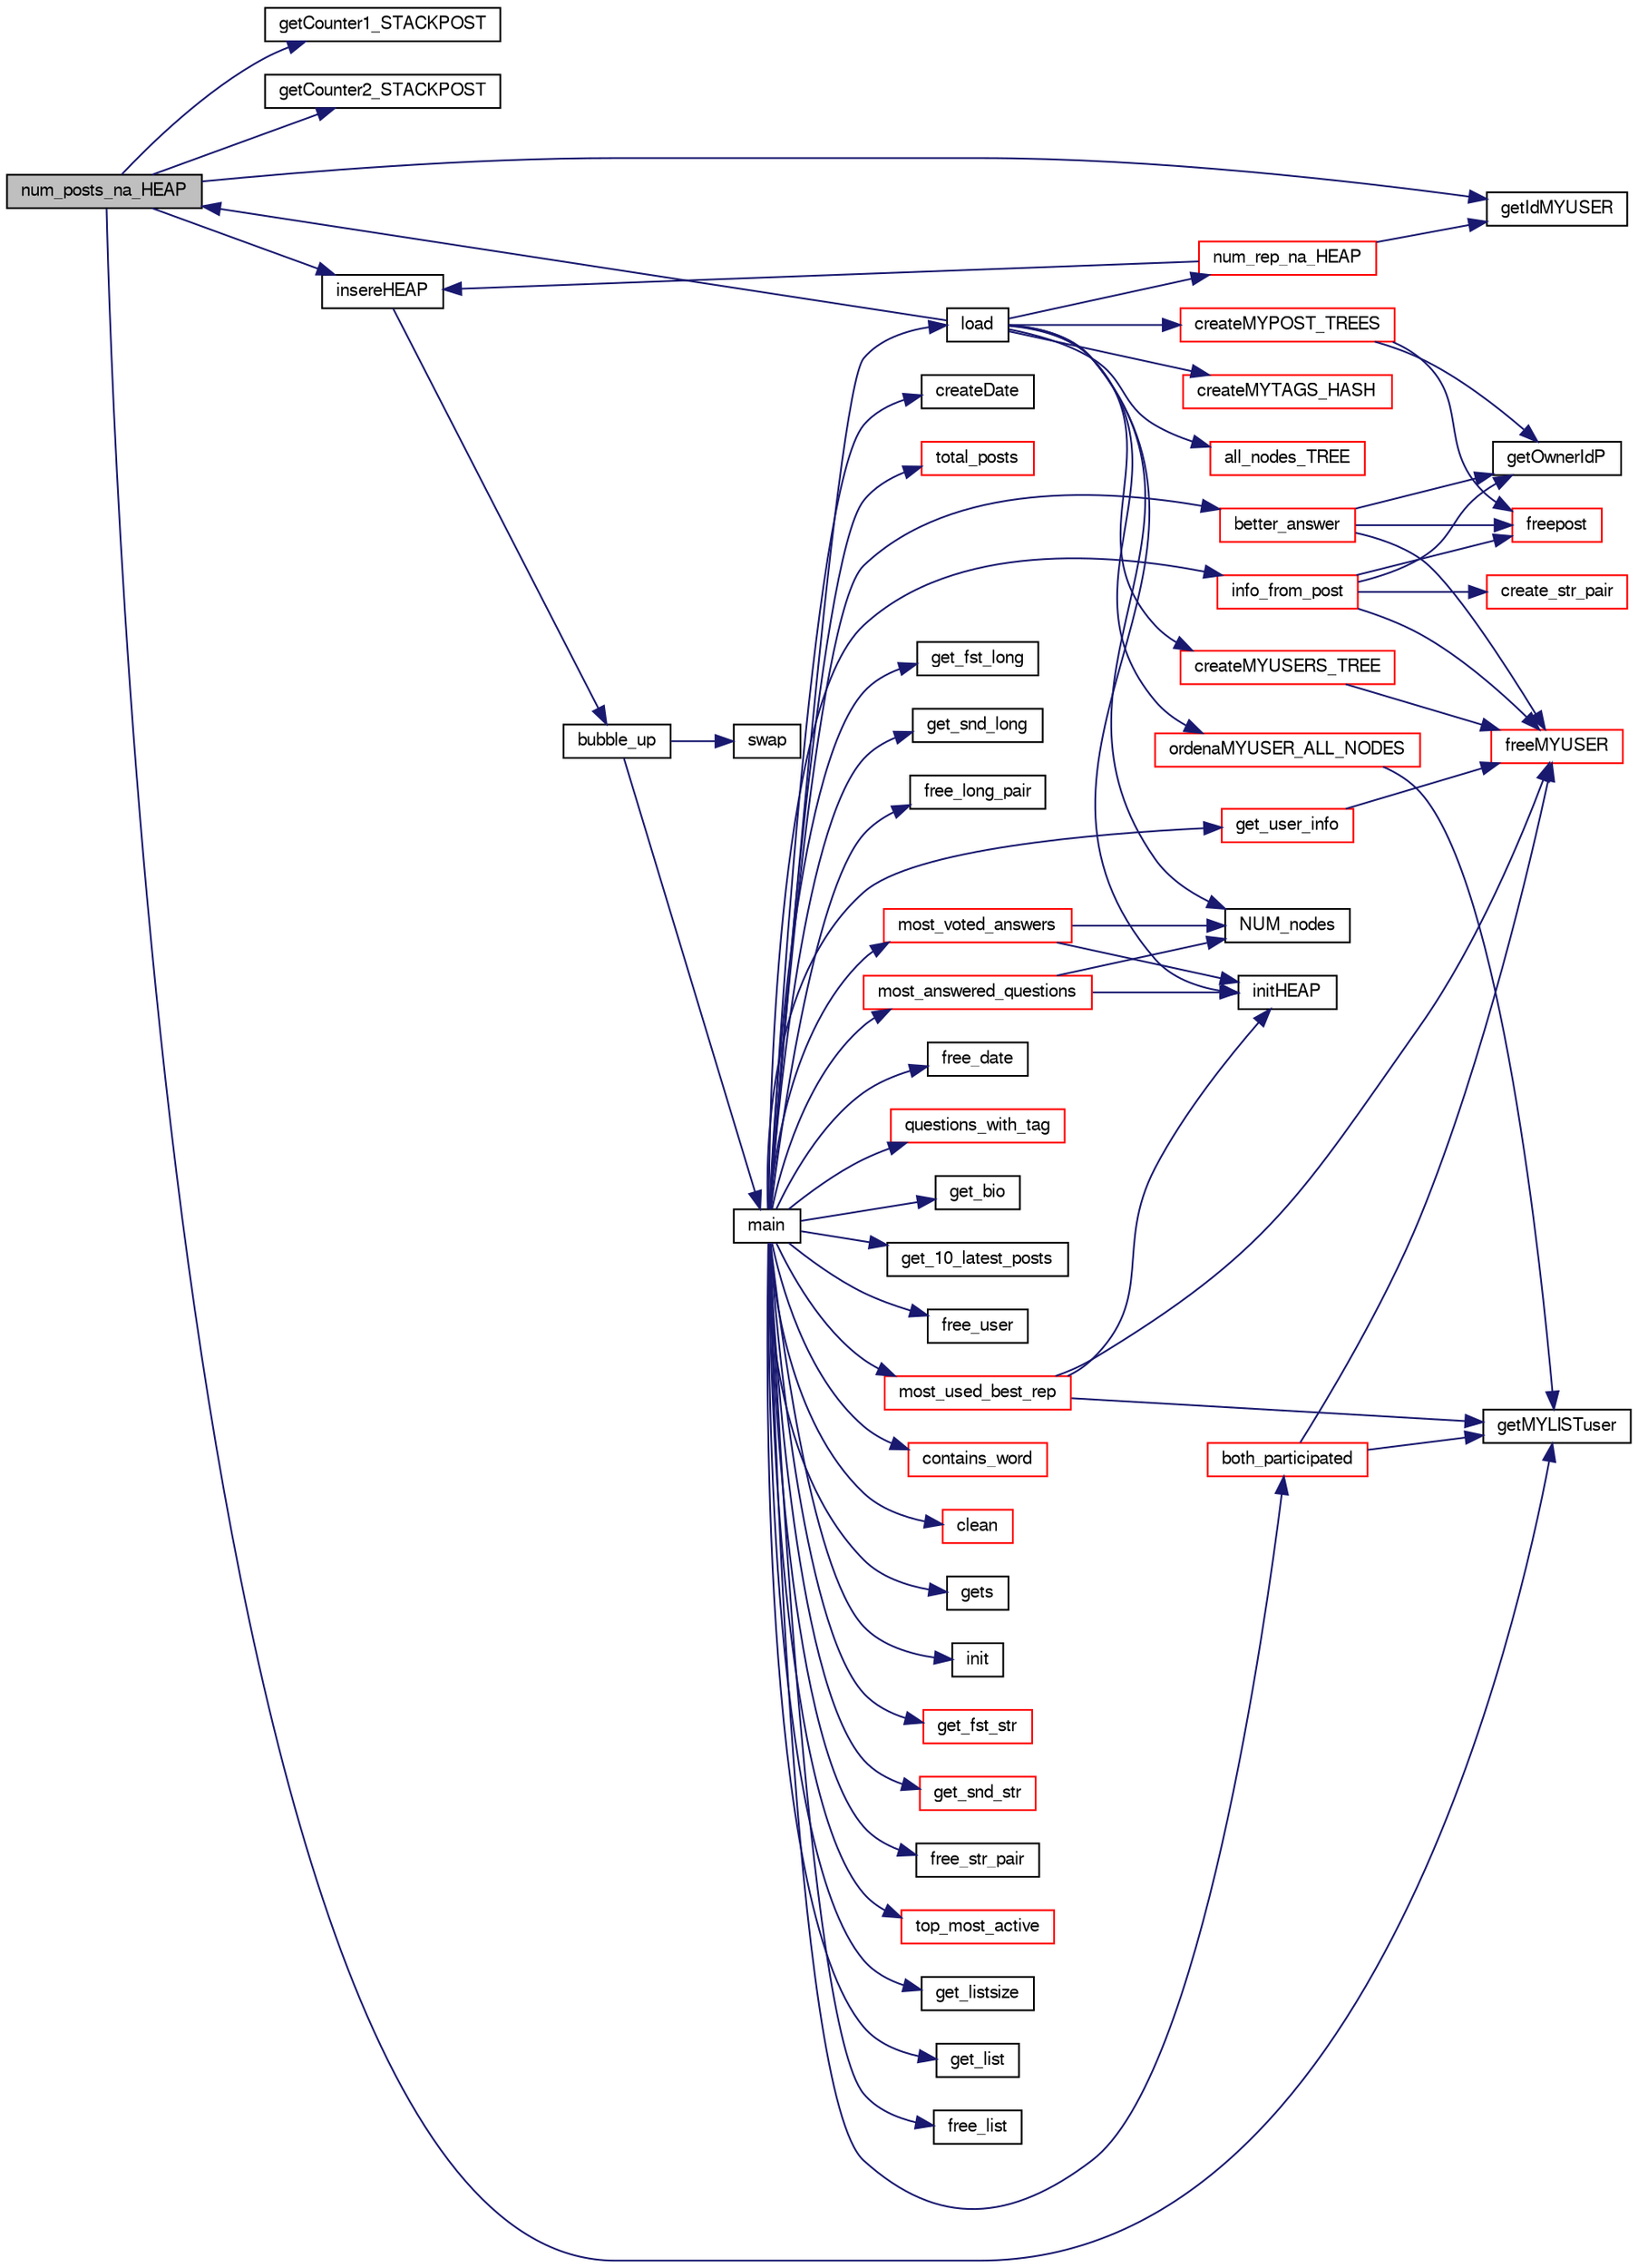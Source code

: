 digraph "num_posts_na_HEAP"
{
  edge [fontname="FreeSans",fontsize="10",labelfontname="FreeSans",labelfontsize="10"];
  node [fontname="FreeSans",fontsize="10",shape=record];
  rankdir="LR";
  Node1 [label="num_posts_na_HEAP",height=0.2,width=0.4,color="black", fillcolor="grey75", style="filled", fontcolor="black"];
  Node1 -> Node2 [color="midnightblue",fontsize="10",style="solid",fontname="FreeSans"];
  Node2 [label="getCounter1_STACKPOST",height=0.2,width=0.4,color="black", fillcolor="white", style="filled",URL="$mypost_8c.html#a116b0dce7a5cab12e184d35be46c5cf1",tooltip="Função que devolve o counter 1. "];
  Node1 -> Node3 [color="midnightblue",fontsize="10",style="solid",fontname="FreeSans"];
  Node3 [label="getCounter2_STACKPOST",height=0.2,width=0.4,color="black", fillcolor="white", style="filled",URL="$mypost_8c.html#ab0e062be9da4eda6929330ae3bc76d50",tooltip="Função que devolve o counter 2. "];
  Node1 -> Node4 [color="midnightblue",fontsize="10",style="solid",fontname="FreeSans"];
  Node4 [label="getIdMYUSER",height=0.2,width=0.4,color="black", fillcolor="white", style="filled",URL="$myuser_8c.html#a05262dc9622081c6658a606912b0092e",tooltip="Função que devolve o id do user. "];
  Node1 -> Node5 [color="midnightblue",fontsize="10",style="solid",fontname="FreeSans"];
  Node5 [label="getMYLISTuser",height=0.2,width=0.4,color="black", fillcolor="white", style="filled",URL="$myuser_8c.html#a3a1051fdb7a0f3c780890eb22aa29e27",tooltip="Função que devolve a lista de posts de um USER. "];
  Node1 -> Node6 [color="midnightblue",fontsize="10",style="solid",fontname="FreeSans"];
  Node6 [label="insereHEAP",height=0.2,width=0.4,color="black", fillcolor="white", style="filled",URL="$myheap_8c.html#a844070e8301ff20531948818379ca7f9",tooltip="Função que insere um novo elemento na heap. "];
  Node6 -> Node7 [color="midnightblue",fontsize="10",style="solid",fontname="FreeSans"];
  Node7 [label="bubble_up",height=0.2,width=0.4,color="black", fillcolor="white", style="filled",URL="$myheap_8c.html#ace1f2a5d5bc48b367d1fd893827ec140",tooltip="Função que coloca o último elemento adicionado na sua posição correta. "];
  Node7 -> Node8 [color="midnightblue",fontsize="10",style="solid",fontname="FreeSans"];
  Node8 [label="main",height=0.2,width=0.4,color="black", fillcolor="white", style="filled",URL="$main_8c.html#ae66f6b31b5ad750f1fe042a706a4e3d4"];
  Node8 -> Node9 [color="midnightblue",fontsize="10",style="solid",fontname="FreeSans"];
  Node9 [label="gets",height=0.2,width=0.4,color="black", fillcolor="white", style="filled",URL="$main_8c.html#ad23cf6ce344e3cdbbe53eee7e9a83b5c"];
  Node8 -> Node10 [color="midnightblue",fontsize="10",style="solid",fontname="FreeSans"];
  Node10 [label="init",height=0.2,width=0.4,color="black", fillcolor="white", style="filled",URL="$interface_8c.html#aadd031ccf1ce5bbb27994ef338ca2750",tooltip="Função inicializa a estrutura da comunidade. "];
  Node8 -> Node11 [color="midnightblue",fontsize="10",style="solid",fontname="FreeSans"];
  Node11 [label="load",height=0.2,width=0.4,color="black", fillcolor="white", style="filled",URL="$interface_8c.html#a644c94e592239aa49a0cf315d69b1c64",tooltip="Função dá load aos ficheiros xml. "];
  Node11 -> Node12 [color="midnightblue",fontsize="10",style="solid",fontname="FreeSans"];
  Node12 [label="all_nodes_TREE",height=0.2,width=0.4,color="red", fillcolor="white", style="filled",URL="$mytree_8c.html#a17a8ea7e6d4797b33aa29a947d5bcd99",tooltip="Função que vai ser aplicada a todos os nodos. "];
  Node11 -> Node13 [color="midnightblue",fontsize="10",style="solid",fontname="FreeSans"];
  Node13 [label="createMYPOST_TREES",height=0.2,width=0.4,color="red", fillcolor="white", style="filled",URL="$loading_8c.html#a52422d368261141da27ba7efc94ef364",tooltip="Função que cria as àrvores balanceadas de posts segundo id e data de criação. "];
  Node13 -> Node14 [color="midnightblue",fontsize="10",style="solid",fontname="FreeSans"];
  Node14 [label="freepost",height=0.2,width=0.4,color="red", fillcolor="white", style="filled",URL="$mypost_8c.html#a08e79594d5f2f7acf98a907972c05c51",tooltip="Função que liberta a memória alocada para um dado post. "];
  Node13 -> Node15 [color="midnightblue",fontsize="10",style="solid",fontname="FreeSans"];
  Node15 [label="getOwnerIdP",height=0.2,width=0.4,color="black", fillcolor="white", style="filled",URL="$mypost_8c.html#adaf507d186a88aba336eae26f03a0cc7",tooltip="Função que obtém o OwnerId de um post. "];
  Node11 -> Node16 [color="midnightblue",fontsize="10",style="solid",fontname="FreeSans"];
  Node16 [label="createMYTAGS_HASH",height=0.2,width=0.4,color="red", fillcolor="white", style="filled",URL="$mytags_8c.html#a011d090eff9ffacec73564383b5135f7",tooltip="Função que efetua o parsing do ficheiro das Tags e as coloca numa tabela de hash do glib..."];
  Node11 -> Node17 [color="midnightblue",fontsize="10",style="solid",fontname="FreeSans"];
  Node17 [label="createMYUSERS_TREE",height=0.2,width=0.4,color="red", fillcolor="white", style="filled",URL="$myuser_8c.html#a773f5af522e3e98df29de85f9d01efd0",tooltip="Função lê o ficheiro User.xml e cria uma arvore. "];
  Node17 -> Node18 [color="midnightblue",fontsize="10",style="solid",fontname="FreeSans"];
  Node18 [label="freeMYUSER",height=0.2,width=0.4,color="red", fillcolor="white", style="filled",URL="$myuser_8c.html#a5123e16973f221037824315bb060bc91",tooltip="Função que liberta a memória de um user. "];
  Node11 -> Node19 [color="midnightblue",fontsize="10",style="solid",fontname="FreeSans"];
  Node19 [label="initHEAP",height=0.2,width=0.4,color="black", fillcolor="white", style="filled",URL="$myheap_8c.html#a44845a1b3aac4d334bca3c2755ff05a8",tooltip="Função que inicializa um heap. "];
  Node11 -> Node20 [color="midnightblue",fontsize="10",style="solid",fontname="FreeSans"];
  Node20 [label="NUM_nodes",height=0.2,width=0.4,color="black", fillcolor="white", style="filled",URL="$mytree_8c.html#a990de629e1b49240c87e7792b2b801ba",tooltip="Função que devolve o número de nodos da árvore. "];
  Node11 -> Node1 [color="midnightblue",fontsize="10",style="solid",fontname="FreeSans"];
  Node11 -> Node21 [color="midnightblue",fontsize="10",style="solid",fontname="FreeSans"];
  Node21 [label="num_rep_na_HEAP",height=0.2,width=0.4,color="red", fillcolor="white", style="filled",URL="$interface_8c.html#a37bc5ac324407a740abf0344028521dc",tooltip="Função auxiliar que adiciona a informação da data de um nodo MYUSER numa heap para reputação..."];
  Node21 -> Node6 [color="midnightblue",fontsize="10",style="solid",fontname="FreeSans"];
  Node21 -> Node4 [color="midnightblue",fontsize="10",style="solid",fontname="FreeSans"];
  Node11 -> Node22 [color="midnightblue",fontsize="10",style="solid",fontname="FreeSans"];
  Node22 [label="ordenaMYUSER_ALL_NODES",height=0.2,width=0.4,color="red", fillcolor="white", style="filled",URL="$interface_8c.html#a09c170a601e6acc0104214461a9a3432",tooltip="Função auxiliar que ordena os posts de um user. "];
  Node22 -> Node5 [color="midnightblue",fontsize="10",style="solid",fontname="FreeSans"];
  Node8 -> Node23 [color="midnightblue",fontsize="10",style="solid",fontname="FreeSans"];
  Node23 [label="info_from_post",height=0.2,width=0.4,color="red", fillcolor="white", style="filled",URL="$interface_8c.html#ac297866fc062cda7f009927571ab55dc",tooltip="Função retorna a informacao de um post. "];
  Node23 -> Node24 [color="midnightblue",fontsize="10",style="solid",fontname="FreeSans"];
  Node24 [label="create_str_pair",height=0.2,width=0.4,color="red", fillcolor="white", style="filled",URL="$pair_8c.html#a74ded53b8d5331583b8dd5ed1903d99d"];
  Node23 -> Node18 [color="midnightblue",fontsize="10",style="solid",fontname="FreeSans"];
  Node23 -> Node14 [color="midnightblue",fontsize="10",style="solid",fontname="FreeSans"];
  Node23 -> Node15 [color="midnightblue",fontsize="10",style="solid",fontname="FreeSans"];
  Node8 -> Node25 [color="midnightblue",fontsize="10",style="solid",fontname="FreeSans"];
  Node25 [label="get_fst_str",height=0.2,width=0.4,color="red", fillcolor="white", style="filled",URL="$pair_8c.html#a7fd7e0de9b36a881aea105f87e937b66"];
  Node8 -> Node26 [color="midnightblue",fontsize="10",style="solid",fontname="FreeSans"];
  Node26 [label="get_snd_str",height=0.2,width=0.4,color="red", fillcolor="white", style="filled",URL="$pair_8c.html#aeaab07e30eb8dc91dbd9adae4b3be6d4"];
  Node8 -> Node27 [color="midnightblue",fontsize="10",style="solid",fontname="FreeSans"];
  Node27 [label="free_str_pair",height=0.2,width=0.4,color="black", fillcolor="white", style="filled",URL="$pair_8c.html#acee0a394fd3770f7d531a56f13915aad"];
  Node8 -> Node28 [color="midnightblue",fontsize="10",style="solid",fontname="FreeSans"];
  Node28 [label="top_most_active",height=0.2,width=0.4,color="red", fillcolor="white", style="filled",URL="$interface_8c.html#aea6f8074566f0a5373ea67b3469fd4cc",tooltip="Função que calcula os N utilizadores com mais posts. "];
  Node8 -> Node29 [color="midnightblue",fontsize="10",style="solid",fontname="FreeSans"];
  Node29 [label="get_listsize",height=0.2,width=0.4,color="black", fillcolor="white", style="filled",URL="$list_8c.html#a666b5a611c14e7471326bd8408b83670"];
  Node8 -> Node30 [color="midnightblue",fontsize="10",style="solid",fontname="FreeSans"];
  Node30 [label="get_list",height=0.2,width=0.4,color="black", fillcolor="white", style="filled",URL="$list_8c.html#a8bd1bfbc125c15a8fdb8047b37333438"];
  Node8 -> Node31 [color="midnightblue",fontsize="10",style="solid",fontname="FreeSans"];
  Node31 [label="free_list",height=0.2,width=0.4,color="black", fillcolor="white", style="filled",URL="$list_8c.html#a9b1c30494f0b8a4bc01710ff04b68321"];
  Node8 -> Node32 [color="midnightblue",fontsize="10",style="solid",fontname="FreeSans"];
  Node32 [label="createDate",height=0.2,width=0.4,color="black", fillcolor="white", style="filled",URL="$date_8c.html#a1b3eda1abec069a68e3734d8396b2e66"];
  Node8 -> Node33 [color="midnightblue",fontsize="10",style="solid",fontname="FreeSans"];
  Node33 [label="total_posts",height=0.2,width=0.4,color="red", fillcolor="white", style="filled",URL="$interface_8c.html#a58aee481445828846cbb908c20800265",tooltip="Função que dado um intervalo de tempo obtem o numero total de perguntas e respostas. "];
  Node8 -> Node34 [color="midnightblue",fontsize="10",style="solid",fontname="FreeSans"];
  Node34 [label="get_fst_long",height=0.2,width=0.4,color="black", fillcolor="white", style="filled",URL="$pair_8c.html#a422a2b6321647ced4032eb7132f49d9f"];
  Node8 -> Node35 [color="midnightblue",fontsize="10",style="solid",fontname="FreeSans"];
  Node35 [label="get_snd_long",height=0.2,width=0.4,color="black", fillcolor="white", style="filled",URL="$pair_8c.html#a2c060497bd3a5fa446d9aa16f152d6a8"];
  Node8 -> Node36 [color="midnightblue",fontsize="10",style="solid",fontname="FreeSans"];
  Node36 [label="free_long_pair",height=0.2,width=0.4,color="black", fillcolor="white", style="filled",URL="$pair_8c.html#a0869e7c0d21112dee6f20a6a6c6de009"];
  Node8 -> Node37 [color="midnightblue",fontsize="10",style="solid",fontname="FreeSans"];
  Node37 [label="free_date",height=0.2,width=0.4,color="black", fillcolor="white", style="filled",URL="$date_8c.html#a2428331a018772af26d6691fb9c1166c"];
  Node8 -> Node38 [color="midnightblue",fontsize="10",style="solid",fontname="FreeSans"];
  Node38 [label="questions_with_tag",height=0.2,width=0.4,color="red", fillcolor="white", style="filled",URL="$interface_8c.html#a3833b4111827095f7654ff0b1ec6a6ee",tooltip="Função que dado um intervalo de tempo retornar todas as perguntas contendo uma determinada tag..."];
  Node8 -> Node39 [color="midnightblue",fontsize="10",style="solid",fontname="FreeSans"];
  Node39 [label="get_user_info",height=0.2,width=0.4,color="red", fillcolor="white", style="filled",URL="$interface_8c.html#abbe8e56c4e4552c93a81a625ea641869",tooltip="Função que dado um id de um user devolve informacao sobre este mesmo. "];
  Node39 -> Node18 [color="midnightblue",fontsize="10",style="solid",fontname="FreeSans"];
  Node8 -> Node40 [color="midnightblue",fontsize="10",style="solid",fontname="FreeSans"];
  Node40 [label="get_bio",height=0.2,width=0.4,color="black", fillcolor="white", style="filled",URL="$user_8c.html#afc0f940f83091f1ce056e2a2682943c2"];
  Node8 -> Node41 [color="midnightblue",fontsize="10",style="solid",fontname="FreeSans"];
  Node41 [label="get_10_latest_posts",height=0.2,width=0.4,color="black", fillcolor="white", style="filled",URL="$user_8c.html#a738e16e1446e2ae087b97f4c7863b9f1"];
  Node8 -> Node42 [color="midnightblue",fontsize="10",style="solid",fontname="FreeSans"];
  Node42 [label="free_user",height=0.2,width=0.4,color="black", fillcolor="white", style="filled",URL="$user_8c.html#aea0883335bb98ce1772d19cd544a92e7"];
  Node8 -> Node43 [color="midnightblue",fontsize="10",style="solid",fontname="FreeSans"];
  Node43 [label="most_voted_answers",height=0.2,width=0.4,color="red", fillcolor="white", style="filled",URL="$interface_8c.html#abee0976337de52cefdc4e840c803f2f4",tooltip="Função que dado um intervalo de tempo calcula os N posts com melhor score. "];
  Node43 -> Node19 [color="midnightblue",fontsize="10",style="solid",fontname="FreeSans"];
  Node43 -> Node20 [color="midnightblue",fontsize="10",style="solid",fontname="FreeSans"];
  Node8 -> Node44 [color="midnightblue",fontsize="10",style="solid",fontname="FreeSans"];
  Node44 [label="most_answered_questions",height=0.2,width=0.4,color="red", fillcolor="white", style="filled",URL="$interface_8c.html#a4847929aa84113b38e6804acefdfd6a4",tooltip="Função que dado um intervalo de tempo calcula as N perguntas com mais respostas. "];
  Node44 -> Node19 [color="midnightblue",fontsize="10",style="solid",fontname="FreeSans"];
  Node44 -> Node20 [color="midnightblue",fontsize="10",style="solid",fontname="FreeSans"];
  Node8 -> Node45 [color="midnightblue",fontsize="10",style="solid",fontname="FreeSans"];
  Node45 [label="contains_word",height=0.2,width=0.4,color="red", fillcolor="white", style="filled",URL="$interface_8c.html#aade1f77088e1f4e6806c3ee8d33a5d41",tooltip="Função que obtém os id&#39;s das N perguntas mais recentes cujo título contém uma dada palavra..."];
  Node8 -> Node46 [color="midnightblue",fontsize="10",style="solid",fontname="FreeSans"];
  Node46 [label="both_participated",height=0.2,width=0.4,color="red", fillcolor="white", style="filled",URL="$interface_8c.html#ab2069c6237b5ab6647937173d43d9bac",tooltip="Função que dado 2 users retorna as N perguntas em que ambos participaram. "];
  Node46 -> Node18 [color="midnightblue",fontsize="10",style="solid",fontname="FreeSans"];
  Node46 -> Node5 [color="midnightblue",fontsize="10",style="solid",fontname="FreeSans"];
  Node8 -> Node47 [color="midnightblue",fontsize="10",style="solid",fontname="FreeSans"];
  Node47 [label="better_answer",height=0.2,width=0.4,color="red", fillcolor="white", style="filled",URL="$interface_8c.html#af0bd178e59de59a12a227a1cc5124c58",tooltip="Função que dado um id de um post devolve a resposta melhor cotada desse post. "];
  Node47 -> Node18 [color="midnightblue",fontsize="10",style="solid",fontname="FreeSans"];
  Node47 -> Node14 [color="midnightblue",fontsize="10",style="solid",fontname="FreeSans"];
  Node47 -> Node15 [color="midnightblue",fontsize="10",style="solid",fontname="FreeSans"];
  Node8 -> Node48 [color="midnightblue",fontsize="10",style="solid",fontname="FreeSans"];
  Node48 [label="most_used_best_rep",height=0.2,width=0.4,color="red", fillcolor="white", style="filled",URL="$interface_8c.html#aa048ff54eec00113e9e16d530370fcc1",tooltip="Função que obtém o número de ocorrencias das N tags mais usadas num dado período de tempo pelos N use..."];
  Node48 -> Node18 [color="midnightblue",fontsize="10",style="solid",fontname="FreeSans"];
  Node48 -> Node5 [color="midnightblue",fontsize="10",style="solid",fontname="FreeSans"];
  Node48 -> Node19 [color="midnightblue",fontsize="10",style="solid",fontname="FreeSans"];
  Node8 -> Node49 [color="midnightblue",fontsize="10",style="solid",fontname="FreeSans"];
  Node49 [label="clean",height=0.2,width=0.4,color="red", fillcolor="white", style="filled",URL="$interface_8c.html#ab7f080e43dc99c5cde2c66249cafa252",tooltip="Função que liberta a memória da estrutura. "];
  Node7 -> Node50 [color="midnightblue",fontsize="10",style="solid",fontname="FreeSans"];
  Node50 [label="swap",height=0.2,width=0.4,color="black", fillcolor="white", style="filled",URL="$myheap_8c.html#a3f088393e484064f4b66e9d0c4413dd3",tooltip="Função troca 2 elementos no array. "];
}

